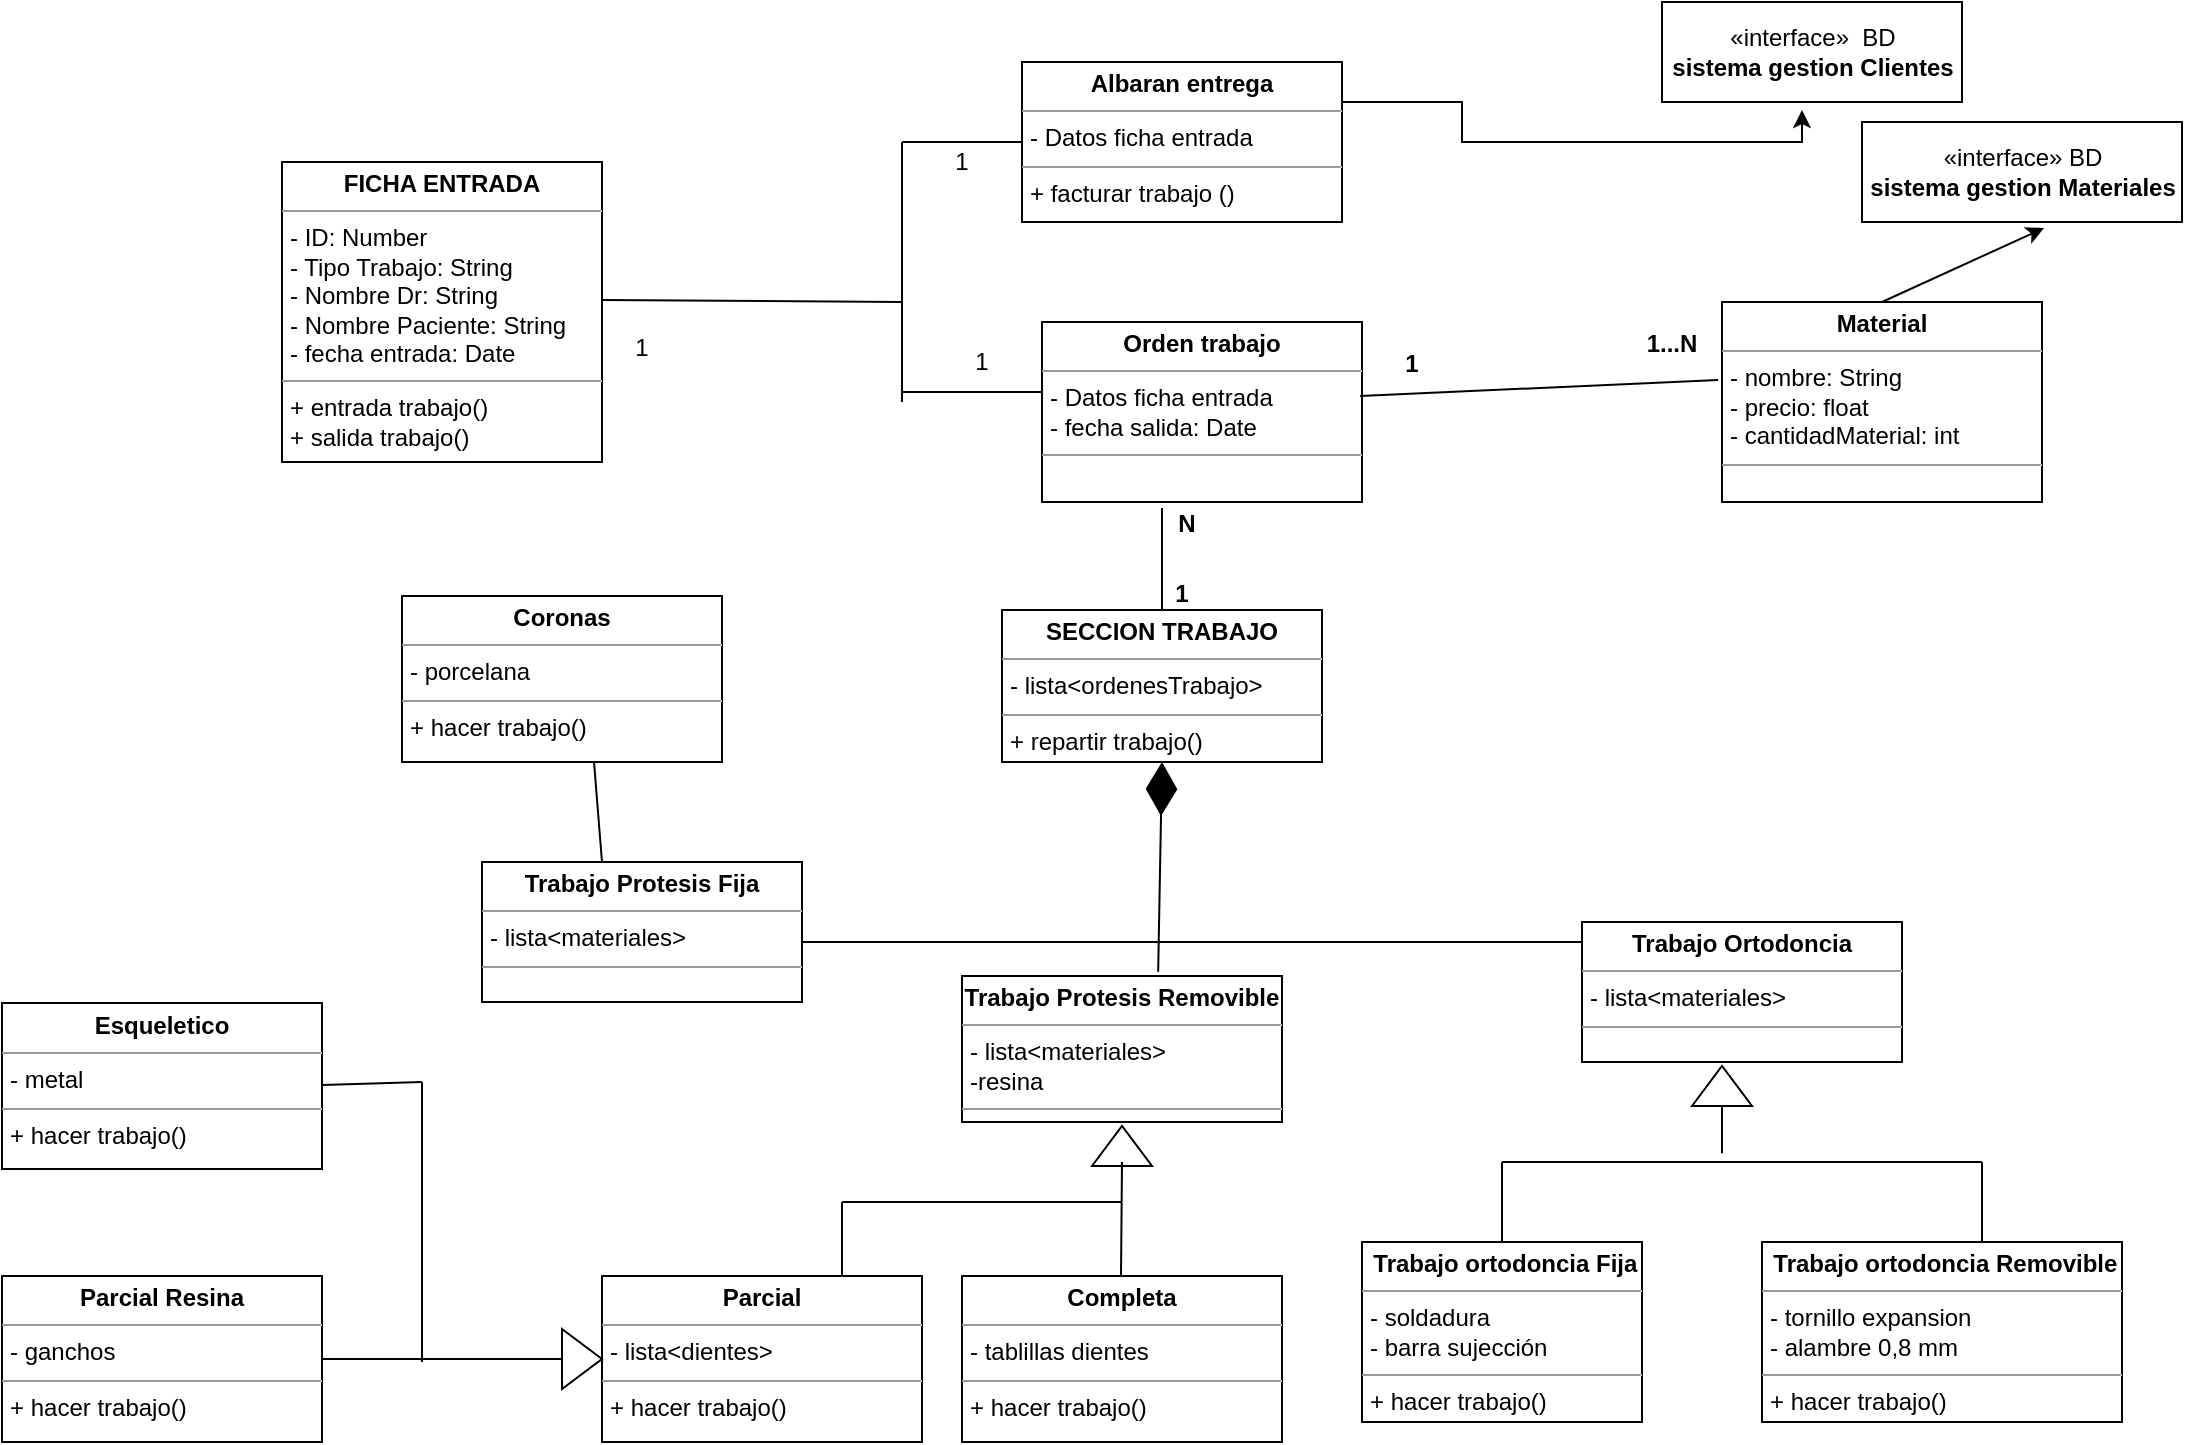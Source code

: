 <mxfile version="13.0.3" type="device" pages="2"><diagram id="iuDQssrTlHA_VSIhb-XD" name="Page-1"><mxGraphModel dx="1590" dy="816" grid="1" gridSize="10" guides="1" tooltips="1" connect="1" arrows="1" fold="1" page="1" pageScale="1" pageWidth="1169" pageHeight="827" math="0" shadow="0"><root><mxCell id="0"/><mxCell id="1" parent="0"/><mxCell id="5L9SqpTYieGT6zlGJkhl-8" value="&lt;p style=&quot;margin: 0px ; margin-top: 4px ; text-align: center&quot;&gt;&lt;b&gt;FICHA ENTRADA&lt;/b&gt;&lt;/p&gt;&lt;hr size=&quot;1&quot;&gt;&lt;p style=&quot;margin: 0px ; margin-left: 4px&quot;&gt;- ID: Number&lt;/p&gt;&lt;p style=&quot;margin: 0px ; margin-left: 4px&quot;&gt;- Tipo Trabajo: String&lt;/p&gt;&lt;p style=&quot;margin: 0px ; margin-left: 4px&quot;&gt;- Nombre Dr: String&lt;/p&gt;&lt;p style=&quot;margin: 0px ; margin-left: 4px&quot;&gt;- Nombre Paciente: String&lt;/p&gt;&lt;p style=&quot;margin: 0px ; margin-left: 4px&quot;&gt;- fecha entrada: Date&lt;/p&gt;&lt;hr size=&quot;1&quot;&gt;&lt;p style=&quot;margin: 0px ; margin-left: 4px&quot;&gt;+ entrada trabajo()&lt;/p&gt;&lt;p style=&quot;margin: 0px ; margin-left: 4px&quot;&gt;+ salida trabajo()&lt;/p&gt;&lt;p style=&quot;margin: 0px ; margin-left: 4px&quot;&gt;&lt;br&gt;&lt;/p&gt;&lt;p style=&quot;margin: 0px ; margin-left: 4px&quot;&gt;&lt;br&gt;&lt;/p&gt;&lt;p style=&quot;margin: 0px ; margin-left: 4px&quot;&gt;&lt;br&gt;&lt;/p&gt;&lt;p style=&quot;margin: 0px ; margin-left: 4px&quot;&gt;&lt;br&gt;&lt;/p&gt;" style="verticalAlign=top;align=left;overflow=fill;fontSize=12;fontFamily=Helvetica;html=1;" parent="1" vertex="1"><mxGeometry x="180" y="100" width="160" height="150" as="geometry"/></mxCell><mxCell id="5L9SqpTYieGT6zlGJkhl-9" style="edgeStyle=orthogonalEdgeStyle;rounded=0;orthogonalLoop=1;jettySize=auto;html=1;exitX=0.5;exitY=1;exitDx=0;exitDy=0;" parent="1" source="5L9SqpTYieGT6zlGJkhl-8" target="5L9SqpTYieGT6zlGJkhl-8" edge="1"><mxGeometry relative="1" as="geometry"/></mxCell><mxCell id="5L9SqpTYieGT6zlGJkhl-32" value="&lt;p style=&quot;margin: 0px ; margin-top: 4px ; text-align: center&quot;&gt;&lt;b&gt;Albaran entrega&lt;/b&gt;&lt;/p&gt;&lt;hr size=&quot;1&quot;&gt;&lt;p style=&quot;margin: 0px ; margin-left: 4px&quot;&gt;- Datos ficha entrada&lt;/p&gt;&lt;hr size=&quot;1&quot;&gt;&lt;p style=&quot;margin: 0px ; margin-left: 4px&quot;&gt;+ facturar trabajo ()&lt;/p&gt;" style="verticalAlign=top;align=left;overflow=fill;fontSize=12;fontFamily=Helvetica;html=1;" parent="1" vertex="1"><mxGeometry x="550" y="50" width="160" height="80" as="geometry"/></mxCell><mxCell id="5L9SqpTYieGT6zlGJkhl-33" value="&lt;p style=&quot;margin: 0px ; margin-top: 4px ; text-align: center&quot;&gt;&lt;b&gt;Orden trabajo&lt;/b&gt;&lt;/p&gt;&lt;hr size=&quot;1&quot;&gt;&lt;p style=&quot;margin: 0px ; margin-left: 4px&quot;&gt;- Datos ficha entrada&lt;/p&gt;&lt;p style=&quot;margin: 0px ; margin-left: 4px&quot;&gt;- fecha salida: Date&lt;/p&gt;&lt;hr size=&quot;1&quot;&gt;&lt;p style=&quot;margin: 0px ; margin-left: 4px&quot;&gt;&lt;br&gt;&lt;/p&gt;" style="verticalAlign=top;align=left;overflow=fill;fontSize=12;fontFamily=Helvetica;html=1;" parent="1" vertex="1"><mxGeometry x="560" y="180" width="160" height="90" as="geometry"/></mxCell><mxCell id="5L9SqpTYieGT6zlGJkhl-36" value="" style="endArrow=none;html=1;exitX=1;exitY=0.46;exitDx=0;exitDy=0;exitPerimeter=0;" parent="1" source="5L9SqpTYieGT6zlGJkhl-8" edge="1"><mxGeometry width="50" height="50" relative="1" as="geometry"><mxPoint x="360" y="170" as="sourcePoint"/><mxPoint x="490" y="170" as="targetPoint"/></mxGeometry></mxCell><mxCell id="5L9SqpTYieGT6zlGJkhl-38" value="&lt;p style=&quot;margin: 0px ; margin-top: 4px ; text-align: center&quot;&gt;&lt;b&gt;&amp;nbsp;Trabajo ortodoncia Fija&lt;/b&gt;&lt;/p&gt;&lt;hr size=&quot;1&quot;&gt;&lt;p style=&quot;margin: 0px ; margin-left: 4px&quot;&gt;- soldadura&lt;/p&gt;&lt;p style=&quot;margin: 0px ; margin-left: 4px&quot;&gt;- barra sujección&lt;/p&gt;&lt;hr size=&quot;1&quot;&gt;&lt;p style=&quot;margin: 0px ; margin-left: 4px&quot;&gt;+ hacer trabajo()&lt;/p&gt;" style="verticalAlign=top;align=left;overflow=fill;fontSize=12;fontFamily=Helvetica;html=1;" parent="1" vertex="1"><mxGeometry x="720" y="640" width="140" height="90" as="geometry"/></mxCell><mxCell id="5L9SqpTYieGT6zlGJkhl-45" value="&lt;p style=&quot;margin: 0px ; margin-top: 4px ; text-align: center&quot;&gt;&lt;b&gt;Material&lt;/b&gt;&lt;/p&gt;&lt;hr size=&quot;1&quot;&gt;&lt;p style=&quot;margin: 0px ; margin-left: 4px&quot;&gt;- nombre: String&lt;/p&gt;&lt;p style=&quot;margin: 0px ; margin-left: 4px&quot;&gt;- precio: float&lt;/p&gt;&lt;p style=&quot;margin: 0px ; margin-left: 4px&quot;&gt;- cantidadMaterial: int&lt;/p&gt;&lt;hr size=&quot;1&quot;&gt;&lt;p style=&quot;margin: 0px ; margin-left: 4px&quot;&gt;&lt;br&gt;&lt;/p&gt;" style="verticalAlign=top;align=left;overflow=fill;fontSize=12;fontFamily=Helvetica;html=1;" parent="1" vertex="1"><mxGeometry x="900" y="170" width="160" height="100" as="geometry"/></mxCell><mxCell id="5L9SqpTYieGT6zlGJkhl-40" value="" style="triangle;whiteSpace=wrap;html=1;rotation=-90;" parent="1" vertex="1"><mxGeometry x="890" y="547" width="20" height="30" as="geometry"/></mxCell><mxCell id="5L9SqpTYieGT6zlGJkhl-42" value="" style="endArrow=none;html=1;" parent="1" edge="1"><mxGeometry width="50" height="50" relative="1" as="geometry"><mxPoint x="790" y="600" as="sourcePoint"/><mxPoint x="1030" y="600" as="targetPoint"/><Array as="points"><mxPoint x="890" y="600"/></Array></mxGeometry></mxCell><mxCell id="5L9SqpTYieGT6zlGJkhl-43" value="" style="endArrow=none;html=1;exitX=0.5;exitY=0;exitDx=0;exitDy=0;" parent="1" source="5L9SqpTYieGT6zlGJkhl-38" edge="1"><mxGeometry width="50" height="50" relative="1" as="geometry"><mxPoint x="460" y="380" as="sourcePoint"/><mxPoint x="790" y="600" as="targetPoint"/></mxGeometry></mxCell><mxCell id="5L9SqpTYieGT6zlGJkhl-44" value="" style="endArrow=none;html=1;" parent="1" edge="1"><mxGeometry width="50" height="50" relative="1" as="geometry"><mxPoint x="1030" y="640" as="sourcePoint"/><mxPoint x="1030" y="600" as="targetPoint"/></mxGeometry></mxCell><mxCell id="5L9SqpTYieGT6zlGJkhl-47" value="&lt;p style=&quot;margin: 0px ; margin-top: 4px ; text-align: center&quot;&gt;&lt;b&gt;&amp;nbsp;Trabajo ortodoncia Removible&lt;/b&gt;&lt;/p&gt;&lt;hr size=&quot;1&quot;&gt;&lt;p style=&quot;margin: 0px ; margin-left: 4px&quot;&gt;- tornillo expansion&lt;/p&gt;&lt;p style=&quot;margin: 0px ; margin-left: 4px&quot;&gt;- alambre 0,8 mm&lt;/p&gt;&lt;hr size=&quot;1&quot;&gt;&lt;p style=&quot;margin: 0px ; margin-left: 4px&quot;&gt;+ hacer trabajo()&lt;/p&gt;" style="verticalAlign=top;align=left;overflow=fill;fontSize=12;fontFamily=Helvetica;html=1;" parent="1" vertex="1"><mxGeometry x="920" y="640" width="180" height="90" as="geometry"/></mxCell><mxCell id="5L9SqpTYieGT6zlGJkhl-58" value="" style="endArrow=none;html=1;exitX=-0.012;exitY=0.39;exitDx=0;exitDy=0;exitPerimeter=0;entryX=0.994;entryY=0.411;entryDx=0;entryDy=0;entryPerimeter=0;" parent="1" source="5L9SqpTYieGT6zlGJkhl-45" target="5L9SqpTYieGT6zlGJkhl-33" edge="1"><mxGeometry width="50" height="50" relative="1" as="geometry"><mxPoint x="620" y="560" as="sourcePoint"/><mxPoint x="760" y="330" as="targetPoint"/></mxGeometry></mxCell><mxCell id="5L9SqpTYieGT6zlGJkhl-59" value="1...N" style="text;align=center;fontStyle=1;verticalAlign=middle;spacingLeft=3;spacingRight=3;strokeColor=none;rotatable=0;points=[[0,0.5],[1,0.5]];portConstraint=eastwest;" parent="1" vertex="1"><mxGeometry x="860" y="180" width="30" height="20" as="geometry"/></mxCell><mxCell id="5L9SqpTYieGT6zlGJkhl-61" value="N" style="text;align=center;fontStyle=1;verticalAlign=middle;spacingLeft=3;spacingRight=3;strokeColor=none;rotatable=0;points=[[0,0.5],[1,0.5]];portConstraint=eastwest;" parent="1" vertex="1"><mxGeometry x="617.5" y="270" width="30" height="20" as="geometry"/></mxCell><mxCell id="t1Vsj45vkSPqYUVZAgaX-1" value="" style="endArrow=none;html=1;" parent="1" edge="1"><mxGeometry width="50" height="50" relative="1" as="geometry"><mxPoint x="490" y="90" as="sourcePoint"/><mxPoint x="550" y="90" as="targetPoint"/></mxGeometry></mxCell><mxCell id="t1Vsj45vkSPqYUVZAgaX-2" value="" style="endArrow=none;html=1;" parent="1" edge="1"><mxGeometry width="50" height="50" relative="1" as="geometry"><mxPoint x="490" y="215" as="sourcePoint"/><mxPoint x="560" y="215" as="targetPoint"/></mxGeometry></mxCell><mxCell id="t1Vsj45vkSPqYUVZAgaX-3" value="" style="endArrow=none;html=1;" parent="1" edge="1"><mxGeometry width="50" height="50" relative="1" as="geometry"><mxPoint x="490" y="220" as="sourcePoint"/><mxPoint x="490" y="90" as="targetPoint"/></mxGeometry></mxCell><mxCell id="t1Vsj45vkSPqYUVZAgaX-4" value="1" style="text;html=1;strokeColor=none;fillColor=none;align=center;verticalAlign=middle;whiteSpace=wrap;rounded=0;" parent="1" vertex="1"><mxGeometry x="340" y="183" width="40" height="20" as="geometry"/></mxCell><mxCell id="t1Vsj45vkSPqYUVZAgaX-5" value="1" style="text;html=1;strokeColor=none;fillColor=none;align=center;verticalAlign=middle;whiteSpace=wrap;rounded=0;" parent="1" vertex="1"><mxGeometry x="500" y="90" width="40" height="20" as="geometry"/></mxCell><mxCell id="t1Vsj45vkSPqYUVZAgaX-6" value="1" style="text;html=1;strokeColor=none;fillColor=none;align=center;verticalAlign=middle;whiteSpace=wrap;rounded=0;" parent="1" vertex="1"><mxGeometry x="510" y="190" width="40" height="20" as="geometry"/></mxCell><mxCell id="t1Vsj45vkSPqYUVZAgaX-7" value="" style="endArrow=none;html=1;" parent="1" edge="1"><mxGeometry width="50" height="50" relative="1" as="geometry"><mxPoint x="900" y="572" as="sourcePoint"/><mxPoint x="900" y="572" as="targetPoint"/><Array as="points"><mxPoint x="900" y="600"/><mxPoint x="900" y="582"/></Array></mxGeometry></mxCell><mxCell id="t1Vsj45vkSPqYUVZAgaX-10" value="&lt;p style=&quot;margin: 0px ; margin-top: 4px ; text-align: center&quot;&gt;&lt;b&gt;Trabajo Ortodoncia&lt;/b&gt;&lt;/p&gt;&lt;hr size=&quot;1&quot;&gt;&lt;p style=&quot;margin: 0px ; margin-left: 4px&quot;&gt;- lista&amp;lt;materiales&amp;gt;&lt;/p&gt;&lt;hr size=&quot;1&quot;&gt;&lt;p style=&quot;margin: 0px ; margin-left: 4px&quot;&gt;&lt;br&gt;&lt;/p&gt;" style="verticalAlign=top;align=left;overflow=fill;fontSize=12;fontFamily=Helvetica;html=1;" parent="1" vertex="1"><mxGeometry x="830" y="480" width="160" height="70" as="geometry"/></mxCell><mxCell id="t1Vsj45vkSPqYUVZAgaX-11" value="" style="endArrow=none;html=1;entryX=0.375;entryY=1.033;entryDx=0;entryDy=0;entryPerimeter=0;" parent="1" target="5L9SqpTYieGT6zlGJkhl-33" edge="1"><mxGeometry width="50" height="50" relative="1" as="geometry"><mxPoint x="620" y="330" as="sourcePoint"/><mxPoint x="610" y="300" as="targetPoint"/></mxGeometry></mxCell><mxCell id="t1Vsj45vkSPqYUVZAgaX-12" value="1" style="text;align=center;fontStyle=1;verticalAlign=middle;spacingLeft=3;spacingRight=3;strokeColor=none;rotatable=0;points=[[0,0.5],[1,0.5]];portConstraint=eastwest;" parent="1" vertex="1"><mxGeometry x="617.5" y="295" width="25" height="40" as="geometry"/></mxCell><mxCell id="t1Vsj45vkSPqYUVZAgaX-13" value="1" style="text;align=center;fontStyle=1;verticalAlign=middle;spacingLeft=3;spacingRight=3;strokeColor=none;rotatable=0;points=[[0,0.5],[1,0.5]];portConstraint=eastwest;" parent="1" vertex="1"><mxGeometry x="730" y="190" width="30" height="20" as="geometry"/></mxCell><mxCell id="va_F2xeQv0OYj96MqFXa-2" value="&lt;p style=&quot;margin: 0px ; margin-top: 4px ; text-align: center&quot;&gt;&lt;b&gt;SECCION TRABAJO&lt;/b&gt;&lt;/p&gt;&lt;hr size=&quot;1&quot;&gt;&lt;p style=&quot;margin: 0px ; margin-left: 4px&quot;&gt;- lista&amp;lt;ordenesTrabajo&amp;gt;&lt;/p&gt;&lt;hr size=&quot;1&quot;&gt;&lt;p style=&quot;margin: 0px ; margin-left: 4px&quot;&gt;+ repartir trabajo()&lt;/p&gt;" style="verticalAlign=top;align=left;overflow=fill;fontSize=12;fontFamily=Helvetica;html=1;" parent="1" vertex="1"><mxGeometry x="540" y="324" width="160" height="76" as="geometry"/></mxCell><mxCell id="va_F2xeQv0OYj96MqFXa-3" value="" style="endArrow=diamondThin;endFill=1;endSize=24;html=1;entryX=0.5;entryY=1;entryDx=0;entryDy=0;exitX=0.613;exitY=-0.029;exitDx=0;exitDy=0;exitPerimeter=0;" parent="1" source="va_F2xeQv0OYj96MqFXa-11" target="va_F2xeQv0OYj96MqFXa-2" edge="1"><mxGeometry width="160" relative="1" as="geometry"><mxPoint x="620" y="500" as="sourcePoint"/><mxPoint x="660" y="420" as="targetPoint"/></mxGeometry></mxCell><mxCell id="va_F2xeQv0OYj96MqFXa-4" value="" style="endArrow=none;html=1;rounded=0;" parent="1" edge="1"><mxGeometry relative="1" as="geometry"><mxPoint x="440" y="490" as="sourcePoint"/><mxPoint x="830" y="490" as="targetPoint"/></mxGeometry></mxCell><mxCell id="va_F2xeQv0OYj96MqFXa-11" value="&lt;p style=&quot;margin: 0px ; margin-top: 4px ; text-align: center&quot;&gt;&lt;b&gt;Trabajo Protesis Removible&lt;/b&gt;&lt;/p&gt;&lt;hr size=&quot;1&quot;&gt;&lt;p style=&quot;margin: 0px ; margin-left: 4px&quot;&gt;- lista&amp;lt;materiales&amp;gt;&lt;/p&gt;&lt;p style=&quot;margin: 0px ; margin-left: 4px&quot;&gt;-resina&lt;/p&gt;&lt;hr size=&quot;1&quot;&gt;&lt;p style=&quot;margin: 0px ; margin-left: 4px&quot;&gt;&lt;br&gt;&lt;/p&gt;" style="verticalAlign=top;align=left;overflow=fill;fontSize=12;fontFamily=Helvetica;html=1;" parent="1" vertex="1"><mxGeometry x="520" y="507" width="160" height="73" as="geometry"/></mxCell><mxCell id="va_F2xeQv0OYj96MqFXa-12" value="&lt;p style=&quot;margin: 0px ; margin-top: 4px ; text-align: center&quot;&gt;&lt;b&gt;Completa&lt;/b&gt;&lt;/p&gt;&lt;hr size=&quot;1&quot;&gt;&lt;p style=&quot;margin: 0px ; margin-left: 4px&quot;&gt;- tablillas dientes&lt;/p&gt;&lt;hr size=&quot;1&quot;&gt;&lt;p style=&quot;margin: 0px ; margin-left: 4px&quot;&gt;+ hacer trabajo()&lt;/p&gt;" style="verticalAlign=top;align=left;overflow=fill;fontSize=12;fontFamily=Helvetica;html=1;" parent="1" vertex="1"><mxGeometry x="520" y="657" width="160" height="83" as="geometry"/></mxCell><mxCell id="va_F2xeQv0OYj96MqFXa-14" value="" style="triangle;whiteSpace=wrap;html=1;rotation=-90;" parent="1" vertex="1"><mxGeometry x="590" y="577" width="20" height="30" as="geometry"/></mxCell><mxCell id="va_F2xeQv0OYj96MqFXa-15" value="" style="endArrow=none;html=1;rounded=0;" parent="1" edge="1"><mxGeometry relative="1" as="geometry"><mxPoint x="460" y="620" as="sourcePoint"/><mxPoint x="600" y="620" as="targetPoint"/></mxGeometry></mxCell><mxCell id="va_F2xeQv0OYj96MqFXa-16" value="" style="endArrow=none;html=1;rounded=0;" parent="1" edge="1"><mxGeometry relative="1" as="geometry"><mxPoint x="599.5" y="657" as="sourcePoint"/><mxPoint x="600" y="600" as="targetPoint"/></mxGeometry></mxCell><mxCell id="va_F2xeQv0OYj96MqFXa-17" value="&lt;p style=&quot;margin: 0px ; margin-top: 4px ; text-align: center&quot;&gt;&lt;b&gt;Parcial&lt;/b&gt;&lt;/p&gt;&lt;hr size=&quot;1&quot;&gt;&lt;p style=&quot;margin: 0px ; margin-left: 4px&quot;&gt;- lista&amp;lt;dientes&amp;gt;&lt;/p&gt;&lt;hr size=&quot;1&quot;&gt;&lt;p style=&quot;margin: 0px ; margin-left: 4px&quot;&gt;+ hacer trabajo()&lt;/p&gt;" style="verticalAlign=top;align=left;overflow=fill;fontSize=12;fontFamily=Helvetica;html=1;" parent="1" vertex="1"><mxGeometry x="340" y="657" width="160" height="83" as="geometry"/></mxCell><mxCell id="va_F2xeQv0OYj96MqFXa-18" value="" style="endArrow=none;html=1;rounded=0;exitX=0.6;exitY=1;exitDx=0;exitDy=0;exitPerimeter=0;" parent="1" source="va_F2xeQv0OYj96MqFXa-23" edge="1"><mxGeometry relative="1" as="geometry"><mxPoint x="340" y="366.5" as="sourcePoint"/><mxPoint x="340" y="450" as="targetPoint"/></mxGeometry></mxCell><mxCell id="va_F2xeQv0OYj96MqFXa-21" value="" style="endArrow=none;html=1;rounded=0;exitX=0.75;exitY=0;exitDx=0;exitDy=0;" parent="1" source="va_F2xeQv0OYj96MqFXa-17" edge="1"><mxGeometry relative="1" as="geometry"><mxPoint x="420" y="590" as="sourcePoint"/><mxPoint x="460" y="620" as="targetPoint"/></mxGeometry></mxCell><mxCell id="va_F2xeQv0OYj96MqFXa-22" value="&lt;p style=&quot;margin: 0px ; margin-top: 4px ; text-align: center&quot;&gt;&lt;b&gt;Trabajo Protesis Fija&lt;/b&gt;&lt;/p&gt;&lt;hr size=&quot;1&quot;&gt;&lt;p style=&quot;margin: 0px ; margin-left: 4px&quot;&gt;- lista&amp;lt;materiales&amp;gt;&lt;/p&gt;&lt;hr size=&quot;1&quot;&gt;&lt;p style=&quot;margin: 0px ; margin-left: 4px&quot;&gt;&lt;br&gt;&lt;/p&gt;" style="verticalAlign=top;align=left;overflow=fill;fontSize=12;fontFamily=Helvetica;html=1;" parent="1" vertex="1"><mxGeometry x="280" y="450" width="160" height="70" as="geometry"/></mxCell><mxCell id="va_F2xeQv0OYj96MqFXa-23" value="&lt;p style=&quot;margin: 0px ; margin-top: 4px ; text-align: center&quot;&gt;&lt;b&gt;Coronas&lt;/b&gt;&lt;/p&gt;&lt;hr size=&quot;1&quot;&gt;&lt;p style=&quot;margin: 0px ; margin-left: 4px&quot;&gt;- porcelana&lt;/p&gt;&lt;hr size=&quot;1&quot;&gt;&lt;p style=&quot;margin: 0px ; margin-left: 4px&quot;&gt;+ hacer trabajo()&lt;/p&gt;" style="verticalAlign=top;align=left;overflow=fill;fontSize=12;fontFamily=Helvetica;html=1;" parent="1" vertex="1"><mxGeometry x="240" y="317" width="160" height="83" as="geometry"/></mxCell><mxCell id="va_F2xeQv0OYj96MqFXa-24" value="" style="endArrow=none;html=1;rounded=0;entryX=0;entryY=0.5;entryDx=0;entryDy=0;exitX=1;exitY=0.5;exitDx=0;exitDy=0;" parent="1" source="va_F2xeQv0OYj96MqFXa-27" target="va_F2xeQv0OYj96MqFXa-26" edge="1"><mxGeometry relative="1" as="geometry"><mxPoint x="250" y="699" as="sourcePoint"/><mxPoint x="310" y="700" as="targetPoint"/></mxGeometry></mxCell><mxCell id="va_F2xeQv0OYj96MqFXa-26" value="" style="triangle;whiteSpace=wrap;html=1;rotation=0;" parent="1" vertex="1"><mxGeometry x="320" y="683.5" width="20" height="30" as="geometry"/></mxCell><mxCell id="va_F2xeQv0OYj96MqFXa-27" value="&lt;p style=&quot;margin: 0px ; margin-top: 4px ; text-align: center&quot;&gt;&lt;b&gt;Parcial Resina&lt;/b&gt;&lt;/p&gt;&lt;hr size=&quot;1&quot;&gt;&lt;p style=&quot;margin: 0px ; margin-left: 4px&quot;&gt;- ganchos&lt;/p&gt;&lt;hr size=&quot;1&quot;&gt;&lt;p style=&quot;margin: 0px ; margin-left: 4px&quot;&gt;+ hacer trabajo()&lt;/p&gt;" style="verticalAlign=top;align=left;overflow=fill;fontSize=12;fontFamily=Helvetica;html=1;" parent="1" vertex="1"><mxGeometry x="40" y="657" width="160" height="83" as="geometry"/></mxCell><mxCell id="va_F2xeQv0OYj96MqFXa-28" value="&lt;p style=&quot;margin: 0px ; margin-top: 4px ; text-align: center&quot;&gt;&lt;b&gt;Esqueletico&lt;/b&gt;&lt;/p&gt;&lt;hr size=&quot;1&quot;&gt;&lt;p style=&quot;margin: 0px ; margin-left: 4px&quot;&gt;- metal&lt;/p&gt;&lt;hr size=&quot;1&quot;&gt;&lt;p style=&quot;margin: 0px ; margin-left: 4px&quot;&gt;+ hacer trabajo()&lt;/p&gt;" style="verticalAlign=top;align=left;overflow=fill;fontSize=12;fontFamily=Helvetica;html=1;" parent="1" vertex="1"><mxGeometry x="40" y="520.5" width="160" height="83" as="geometry"/></mxCell><mxCell id="va_F2xeQv0OYj96MqFXa-29" value="" style="endArrow=none;html=1;rounded=0;" parent="1" edge="1"><mxGeometry relative="1" as="geometry"><mxPoint x="200" y="561.5" as="sourcePoint"/><mxPoint x="250" y="560" as="targetPoint"/></mxGeometry></mxCell><mxCell id="va_F2xeQv0OYj96MqFXa-31" value="" style="endArrow=none;html=1;rounded=0;" parent="1" edge="1"><mxGeometry relative="1" as="geometry"><mxPoint x="250" y="560" as="sourcePoint"/><mxPoint x="250" y="700" as="targetPoint"/></mxGeometry></mxCell><mxCell id="va_F2xeQv0OYj96MqFXa-36" value="" style="edgeStyle=orthogonalEdgeStyle;rounded=0;orthogonalLoop=1;jettySize=auto;html=1;exitX=1;exitY=0.25;exitDx=0;exitDy=0;" parent="1" source="5L9SqpTYieGT6zlGJkhl-32" edge="1"><mxGeometry relative="1" as="geometry"><mxPoint x="770" y="70" as="sourcePoint"/><mxPoint x="940" y="74" as="targetPoint"/><Array as="points"><mxPoint x="770" y="70"/><mxPoint x="770" y="90"/><mxPoint x="940" y="90"/></Array></mxGeometry></mxCell><mxCell id="va_F2xeQv0OYj96MqFXa-34" value="«interface»&amp;nbsp; BD&lt;br&gt;&lt;b&gt;sistema gestion Clientes&lt;/b&gt;" style="html=1;" parent="1" vertex="1"><mxGeometry x="870" y="20" width="150" height="50" as="geometry"/></mxCell><mxCell id="va_F2xeQv0OYj96MqFXa-35" value="«interface» BD&lt;br&gt;&lt;b&gt;sistema gestion Materiales&lt;/b&gt;" style="html=1;" parent="1" vertex="1"><mxGeometry x="970" y="80" width="160" height="50" as="geometry"/></mxCell><mxCell id="va_F2xeQv0OYj96MqFXa-37" value="" style="endArrow=classic;html=1;entryX=0.569;entryY=1.06;entryDx=0;entryDy=0;entryPerimeter=0;exitX=0.5;exitY=0;exitDx=0;exitDy=0;" parent="1" source="5L9SqpTYieGT6zlGJkhl-45" target="va_F2xeQv0OYj96MqFXa-35" edge="1"><mxGeometry width="50" height="50" relative="1" as="geometry"><mxPoint x="1060" y="200" as="sourcePoint"/><mxPoint x="1110" y="150" as="targetPoint"/></mxGeometry></mxCell></root></mxGraphModel></diagram><diagram id="5LkVkf45w4QGsIKm6R3u" name="Page-2"><mxGraphModel dx="1590" dy="816" grid="1" gridSize="10" guides="1" tooltips="1" connect="1" arrows="1" fold="1" page="1" pageScale="1" pageWidth="1169" pageHeight="827" math="0" shadow="0"><root><mxCell id="vq2ZxHw_wAEbhykod_Pd-0"/><mxCell id="vq2ZxHw_wAEbhykod_Pd-1" parent="vq2ZxHw_wAEbhykod_Pd-0"/></root></mxGraphModel></diagram></mxfile>